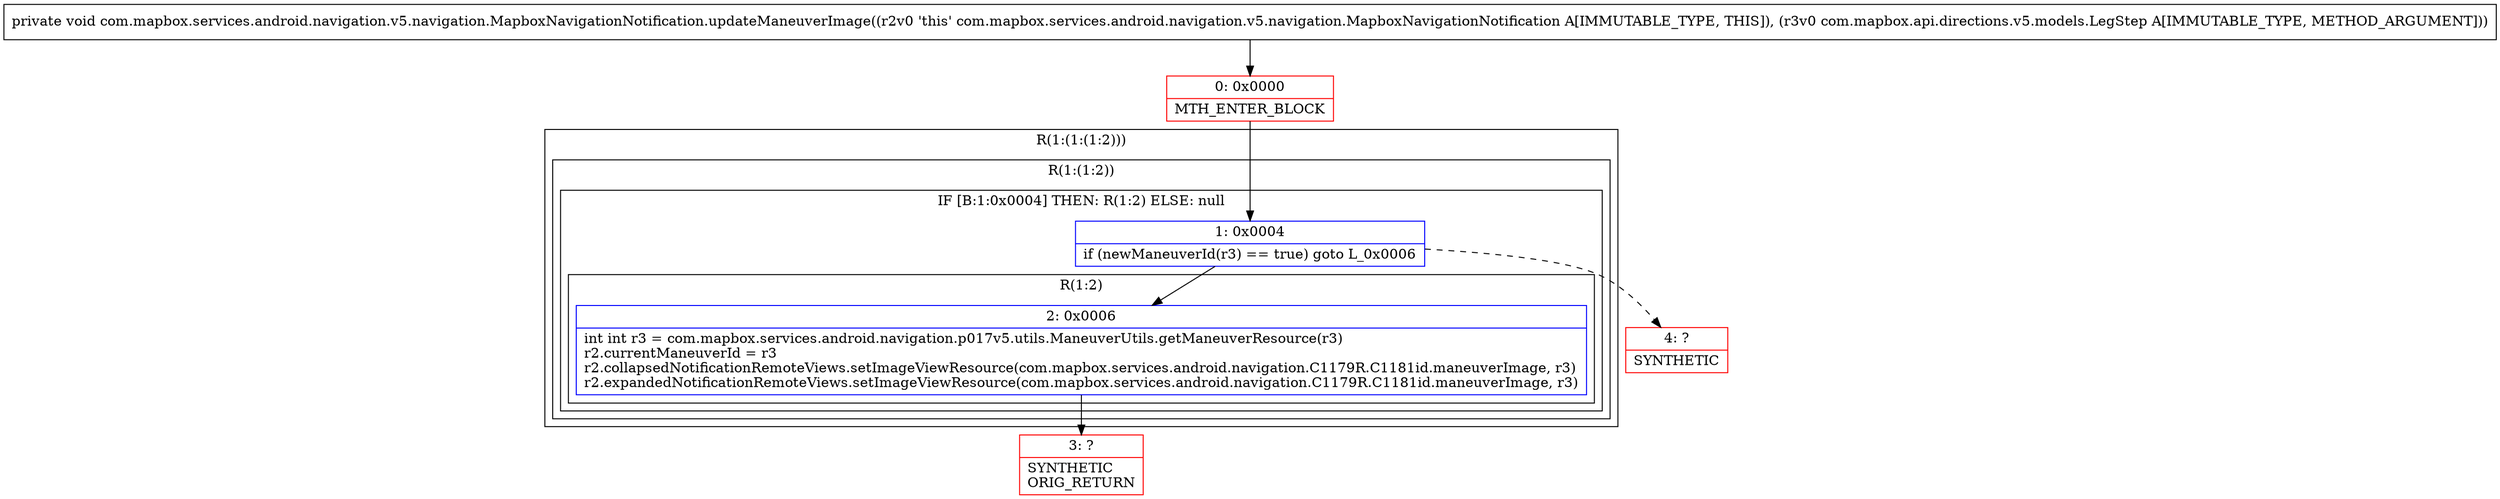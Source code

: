 digraph "CFG forcom.mapbox.services.android.navigation.v5.navigation.MapboxNavigationNotification.updateManeuverImage(Lcom\/mapbox\/api\/directions\/v5\/models\/LegStep;)V" {
subgraph cluster_Region_434525100 {
label = "R(1:(1:(1:2)))";
node [shape=record,color=blue];
subgraph cluster_Region_540183651 {
label = "R(1:(1:2))";
node [shape=record,color=blue];
subgraph cluster_IfRegion_1825011277 {
label = "IF [B:1:0x0004] THEN: R(1:2) ELSE: null";
node [shape=record,color=blue];
Node_1 [shape=record,label="{1\:\ 0x0004|if (newManeuverId(r3) == true) goto L_0x0006\l}"];
subgraph cluster_Region_1741384261 {
label = "R(1:2)";
node [shape=record,color=blue];
Node_2 [shape=record,label="{2\:\ 0x0006|int int r3 = com.mapbox.services.android.navigation.p017v5.utils.ManeuverUtils.getManeuverResource(r3)\lr2.currentManeuverId = r3\lr2.collapsedNotificationRemoteViews.setImageViewResource(com.mapbox.services.android.navigation.C1179R.C1181id.maneuverImage, r3)\lr2.expandedNotificationRemoteViews.setImageViewResource(com.mapbox.services.android.navigation.C1179R.C1181id.maneuverImage, r3)\l}"];
}
}
}
}
Node_0 [shape=record,color=red,label="{0\:\ 0x0000|MTH_ENTER_BLOCK\l}"];
Node_3 [shape=record,color=red,label="{3\:\ ?|SYNTHETIC\lORIG_RETURN\l}"];
Node_4 [shape=record,color=red,label="{4\:\ ?|SYNTHETIC\l}"];
MethodNode[shape=record,label="{private void com.mapbox.services.android.navigation.v5.navigation.MapboxNavigationNotification.updateManeuverImage((r2v0 'this' com.mapbox.services.android.navigation.v5.navigation.MapboxNavigationNotification A[IMMUTABLE_TYPE, THIS]), (r3v0 com.mapbox.api.directions.v5.models.LegStep A[IMMUTABLE_TYPE, METHOD_ARGUMENT])) }"];
MethodNode -> Node_0;
Node_1 -> Node_2;
Node_1 -> Node_4[style=dashed];
Node_2 -> Node_3;
Node_0 -> Node_1;
}

